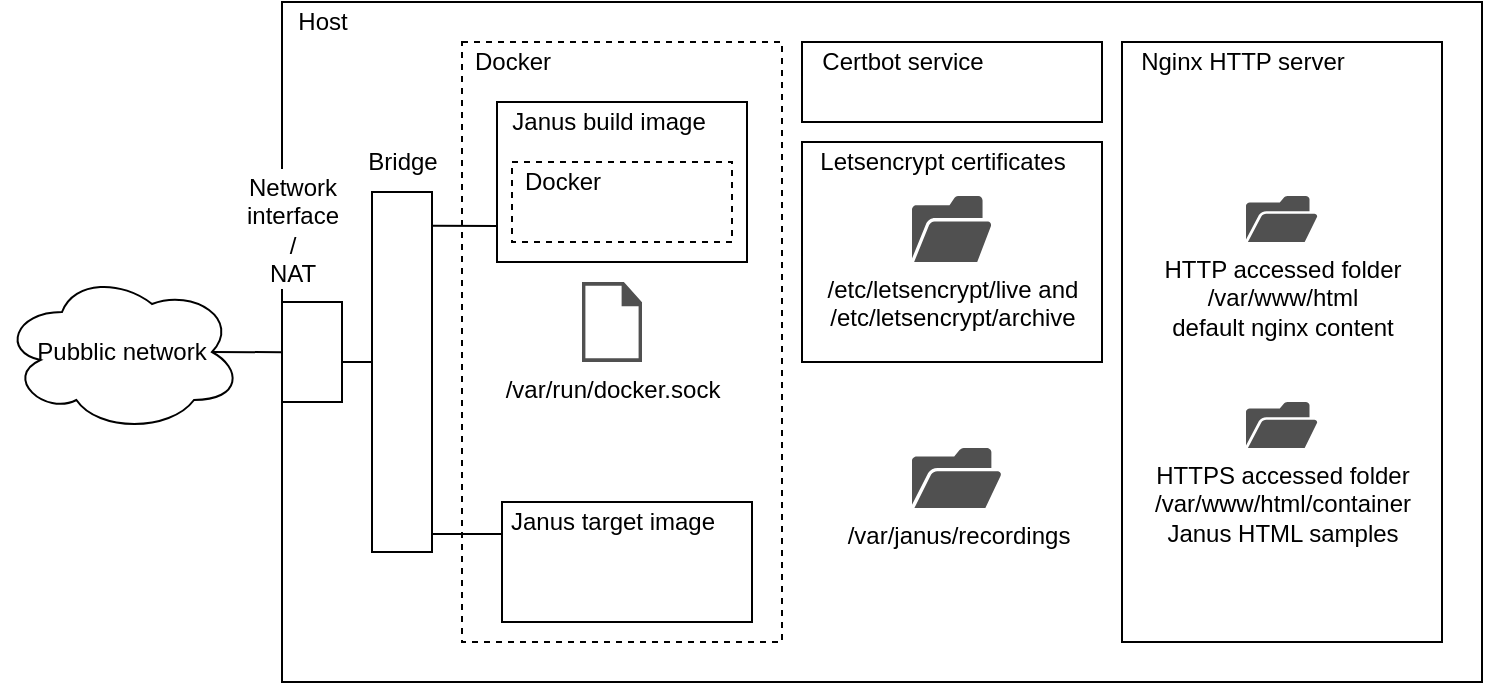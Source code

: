<mxfile version="13.6.2" type="device"><diagram id="7rvYLu1wxgaCryVDfLi5" name="Page-1"><mxGraphModel dx="1936" dy="806" grid="1" gridSize="10" guides="1" tooltips="1" connect="1" arrows="1" fold="1" page="1" pageScale="1" pageWidth="850" pageHeight="1100" math="0" shadow="0"><root><mxCell id="0"/><mxCell id="1" parent="0"/><mxCell id="JGJljJNsjwkU0vfiKT7L-27" value="" style="verticalLabelPosition=bottom;verticalAlign=top;html=1;shape=mxgraph.basic.rect;fillColor2=none;strokeWidth=1;size=20;indent=5;" parent="1" vertex="1"><mxGeometry x="110" y="150" width="600" height="340" as="geometry"/></mxCell><mxCell id="JGJljJNsjwkU0vfiKT7L-28" value="" style="verticalLabelPosition=bottom;verticalAlign=top;html=1;shape=mxgraph.basic.rect;fillColor2=none;strokeWidth=1;size=20;indent=5;dashed=1;" parent="1" vertex="1"><mxGeometry x="200" y="170" width="160" height="300" as="geometry"/></mxCell><mxCell id="JGJljJNsjwkU0vfiKT7L-29" value="" style="verticalLabelPosition=bottom;verticalAlign=top;html=1;shape=mxgraph.basic.rect;fillColor2=none;strokeWidth=1;size=20;indent=5;" parent="1" vertex="1"><mxGeometry x="217.5" y="200" width="125" height="80" as="geometry"/></mxCell><mxCell id="JGJljJNsjwkU0vfiKT7L-32" value="Host" style="text;html=1;resizable=0;autosize=1;align=center;verticalAlign=middle;points=[];fillColor=none;strokeColor=none;rounded=0;" parent="1" vertex="1"><mxGeometry x="110" y="150" width="40" height="20" as="geometry"/></mxCell><mxCell id="JGJljJNsjwkU0vfiKT7L-33" value="Docker" style="text;html=1;resizable=0;autosize=1;align=center;verticalAlign=middle;points=[];fillColor=none;strokeColor=none;rounded=0;" parent="1" vertex="1"><mxGeometry x="200" y="170" width="50" height="20" as="geometry"/></mxCell><mxCell id="JGJljJNsjwkU0vfiKT7L-34" value="Janus build image" style="text;html=1;resizable=0;autosize=1;align=center;verticalAlign=middle;points=[];fillColor=none;strokeColor=none;rounded=0;" parent="1" vertex="1"><mxGeometry x="217.5" y="200" width="110" height="20" as="geometry"/></mxCell><mxCell id="JGJljJNsjwkU0vfiKT7L-35" value="" style="verticalLabelPosition=bottom;verticalAlign=top;html=1;shape=mxgraph.basic.rect;fillColor2=none;strokeWidth=1;size=20;indent=5;" parent="1" vertex="1"><mxGeometry x="220" y="400" width="125" height="60" as="geometry"/></mxCell><mxCell id="JGJljJNsjwkU0vfiKT7L-36" value="Janus target image" style="text;html=1;resizable=0;autosize=1;align=center;verticalAlign=middle;points=[];fillColor=none;strokeColor=none;rounded=0;" parent="1" vertex="1"><mxGeometry x="215" y="400" width="120" height="20" as="geometry"/></mxCell><mxCell id="JGJljJNsjwkU0vfiKT7L-37" value="" style="verticalLabelPosition=bottom;verticalAlign=top;html=1;shape=mxgraph.basic.rect;fillColor2=none;strokeWidth=1;size=20;indent=5;" parent="1" vertex="1"><mxGeometry x="530" y="170" width="160" height="300" as="geometry"/></mxCell><mxCell id="JGJljJNsjwkU0vfiKT7L-38" value="HTTP accessed folder&lt;br&gt;/var/www/html&lt;br&gt;default nginx content" style="pointerEvents=1;shadow=0;dashed=0;html=1;strokeColor=none;fillColor=#505050;labelPosition=center;verticalLabelPosition=bottom;verticalAlign=top;outlineConnect=0;align=center;shape=mxgraph.office.concepts.folder_open;" parent="1" vertex="1"><mxGeometry x="592" y="247" width="36" height="23" as="geometry"/></mxCell><mxCell id="JGJljJNsjwkU0vfiKT7L-39" value="Nginx HTTP server" style="text;html=1;resizable=0;autosize=1;align=center;verticalAlign=middle;points=[];fillColor=none;strokeColor=none;rounded=0;" parent="1" vertex="1"><mxGeometry x="530" y="170" width="120" height="20" as="geometry"/></mxCell><mxCell id="JGJljJNsjwkU0vfiKT7L-40" value="HTTPS accessed folder&lt;br&gt;/var/www/html/container&lt;br&gt;Janus HTML samples" style="pointerEvents=1;shadow=0;dashed=0;html=1;strokeColor=none;fillColor=#505050;labelPosition=center;verticalLabelPosition=bottom;verticalAlign=top;outlineConnect=0;align=center;shape=mxgraph.office.concepts.folder_open;" parent="1" vertex="1"><mxGeometry x="592" y="350" width="36" height="23" as="geometry"/></mxCell><mxCell id="JGJljJNsjwkU0vfiKT7L-44" value="" style="verticalLabelPosition=bottom;verticalAlign=top;html=1;shape=mxgraph.basic.rect;fillColor2=none;strokeWidth=1;size=20;indent=5;" parent="1" vertex="1"><mxGeometry x="370" y="170" width="150" height="40" as="geometry"/></mxCell><mxCell id="JGJljJNsjwkU0vfiKT7L-45" value="Certbot service" style="text;html=1;resizable=0;autosize=1;align=center;verticalAlign=middle;points=[];fillColor=none;strokeColor=none;rounded=0;" parent="1" vertex="1"><mxGeometry x="370" y="170" width="100" height="20" as="geometry"/></mxCell><mxCell id="JGJljJNsjwkU0vfiKT7L-49" value="" style="verticalLabelPosition=bottom;verticalAlign=top;html=1;shape=mxgraph.basic.rect;fillColor2=none;strokeWidth=1;size=20;indent=5;" parent="1" vertex="1"><mxGeometry x="370" y="220" width="150" height="110" as="geometry"/></mxCell><mxCell id="JGJljJNsjwkU0vfiKT7L-50" value="Letsencrypt certificates" style="text;html=1;resizable=0;autosize=1;align=center;verticalAlign=middle;points=[];fillColor=none;strokeColor=none;rounded=0;" parent="1" vertex="1"><mxGeometry x="370" y="220" width="140" height="20" as="geometry"/></mxCell><mxCell id="JGJljJNsjwkU0vfiKT7L-51" value="/etc/letsencrypt/live and&lt;br&gt;/etc/letsencrypt/archive" style="pointerEvents=1;shadow=0;dashed=0;html=1;strokeColor=none;fillColor=#505050;labelPosition=center;verticalLabelPosition=bottom;verticalAlign=top;outlineConnect=0;align=center;shape=mxgraph.office.concepts.folder_open;" parent="1" vertex="1"><mxGeometry x="425" y="247" width="40" height="33" as="geometry"/></mxCell><mxCell id="JGJljJNsjwkU0vfiKT7L-54" value="/var/janus/recordings" style="pointerEvents=1;shadow=0;dashed=0;html=1;strokeColor=none;fillColor=#505050;labelPosition=center;verticalLabelPosition=bottom;verticalAlign=top;outlineConnect=0;align=center;shape=mxgraph.office.concepts.folder_open;" parent="1" vertex="1"><mxGeometry x="425" y="373" width="45" height="30" as="geometry"/></mxCell><mxCell id="JGJljJNsjwkU0vfiKT7L-55" value="" style="verticalLabelPosition=bottom;verticalAlign=top;html=1;shape=mxgraph.basic.rect;fillColor2=none;strokeWidth=1;size=20;indent=5;dashed=1;" parent="1" vertex="1"><mxGeometry x="225" y="230" width="110" height="40" as="geometry"/></mxCell><mxCell id="JGJljJNsjwkU0vfiKT7L-56" value="Docker" style="text;html=1;resizable=0;autosize=1;align=center;verticalAlign=middle;points=[];fillColor=none;strokeColor=none;rounded=0;" parent="1" vertex="1"><mxGeometry x="225" y="230" width="50" height="20" as="geometry"/></mxCell><mxCell id="JGJljJNsjwkU0vfiKT7L-57" value="/var/run/docker.sock" style="pointerEvents=1;shadow=0;dashed=0;html=1;strokeColor=none;fillColor=#505050;labelPosition=center;verticalLabelPosition=bottom;verticalAlign=top;outlineConnect=0;align=center;shape=mxgraph.office.concepts.document_blank;" parent="1" vertex="1"><mxGeometry x="260" y="290" width="30" height="40" as="geometry"/></mxCell><mxCell id="qy3elc0JkHXKzYn9HOLt-1" value="" style="rounded=0;whiteSpace=wrap;html=1;rotation=90;" vertex="1" parent="1"><mxGeometry x="80" y="320" width="180" height="30" as="geometry"/></mxCell><mxCell id="qy3elc0JkHXKzYn9HOLt-2" value="" style="endArrow=none;html=1;entryX=0.004;entryY=0.775;entryDx=0;entryDy=0;entryPerimeter=0;exitX=0.094;exitY=0;exitDx=0;exitDy=0;exitPerimeter=0;" edge="1" parent="1" source="qy3elc0JkHXKzYn9HOLt-1" target="JGJljJNsjwkU0vfiKT7L-29"><mxGeometry width="50" height="50" relative="1" as="geometry"><mxPoint x="400" y="440" as="sourcePoint"/><mxPoint x="450" y="390" as="targetPoint"/></mxGeometry></mxCell><mxCell id="qy3elc0JkHXKzYn9HOLt-3" value="" style="endArrow=none;html=1;entryX=0.016;entryY=0.267;entryDx=0;entryDy=0;entryPerimeter=0;" edge="1" parent="1"><mxGeometry width="50" height="50" relative="1" as="geometry"><mxPoint x="185" y="416" as="sourcePoint"/><mxPoint x="220" y="416.02" as="targetPoint"/></mxGeometry></mxCell><mxCell id="qy3elc0JkHXKzYn9HOLt-4" value="Bridge" style="text;html=1;resizable=0;autosize=1;align=center;verticalAlign=middle;points=[];fillColor=none;strokeColor=none;rounded=0;" vertex="1" parent="1"><mxGeometry x="145" y="220" width="50" height="20" as="geometry"/></mxCell><mxCell id="qy3elc0JkHXKzYn9HOLt-6" value="" style="rounded=0;whiteSpace=wrap;html=1;rotation=-90;" vertex="1" parent="1"><mxGeometry x="100" y="310" width="50" height="30" as="geometry"/></mxCell><mxCell id="qy3elc0JkHXKzYn9HOLt-7" value="Network &lt;br&gt;interface&lt;br&gt;/&lt;br&gt;NAT" style="text;html=1;resizable=0;autosize=1;align=center;verticalAlign=middle;points=[];strokeColor=none;rounded=0;fillColor=#ffffff;" vertex="1" parent="1"><mxGeometry x="85" y="233.5" width="60" height="60" as="geometry"/></mxCell><mxCell id="qy3elc0JkHXKzYn9HOLt-8" value="" style="endArrow=none;html=1;" edge="1" parent="1"><mxGeometry width="50" height="50" relative="1" as="geometry"><mxPoint x="140" y="330" as="sourcePoint"/><mxPoint x="155" y="330" as="targetPoint"/></mxGeometry></mxCell><mxCell id="qy3elc0JkHXKzYn9HOLt-9" value="Pubblic network" style="ellipse;shape=cloud;whiteSpace=wrap;html=1;fillColor=#ffffff;" vertex="1" parent="1"><mxGeometry x="-30" y="285" width="120" height="80" as="geometry"/></mxCell><mxCell id="qy3elc0JkHXKzYn9HOLt-10" value="" style="endArrow=none;html=1;entryX=0;entryY=0.515;entryDx=0;entryDy=0;entryPerimeter=0;exitX=0.875;exitY=0.5;exitDx=0;exitDy=0;exitPerimeter=0;" edge="1" parent="1" source="qy3elc0JkHXKzYn9HOLt-9" target="JGJljJNsjwkU0vfiKT7L-27"><mxGeometry width="50" height="50" relative="1" as="geometry"><mxPoint x="20" y="440" as="sourcePoint"/><mxPoint x="70" y="390" as="targetPoint"/></mxGeometry></mxCell></root></mxGraphModel></diagram></mxfile>